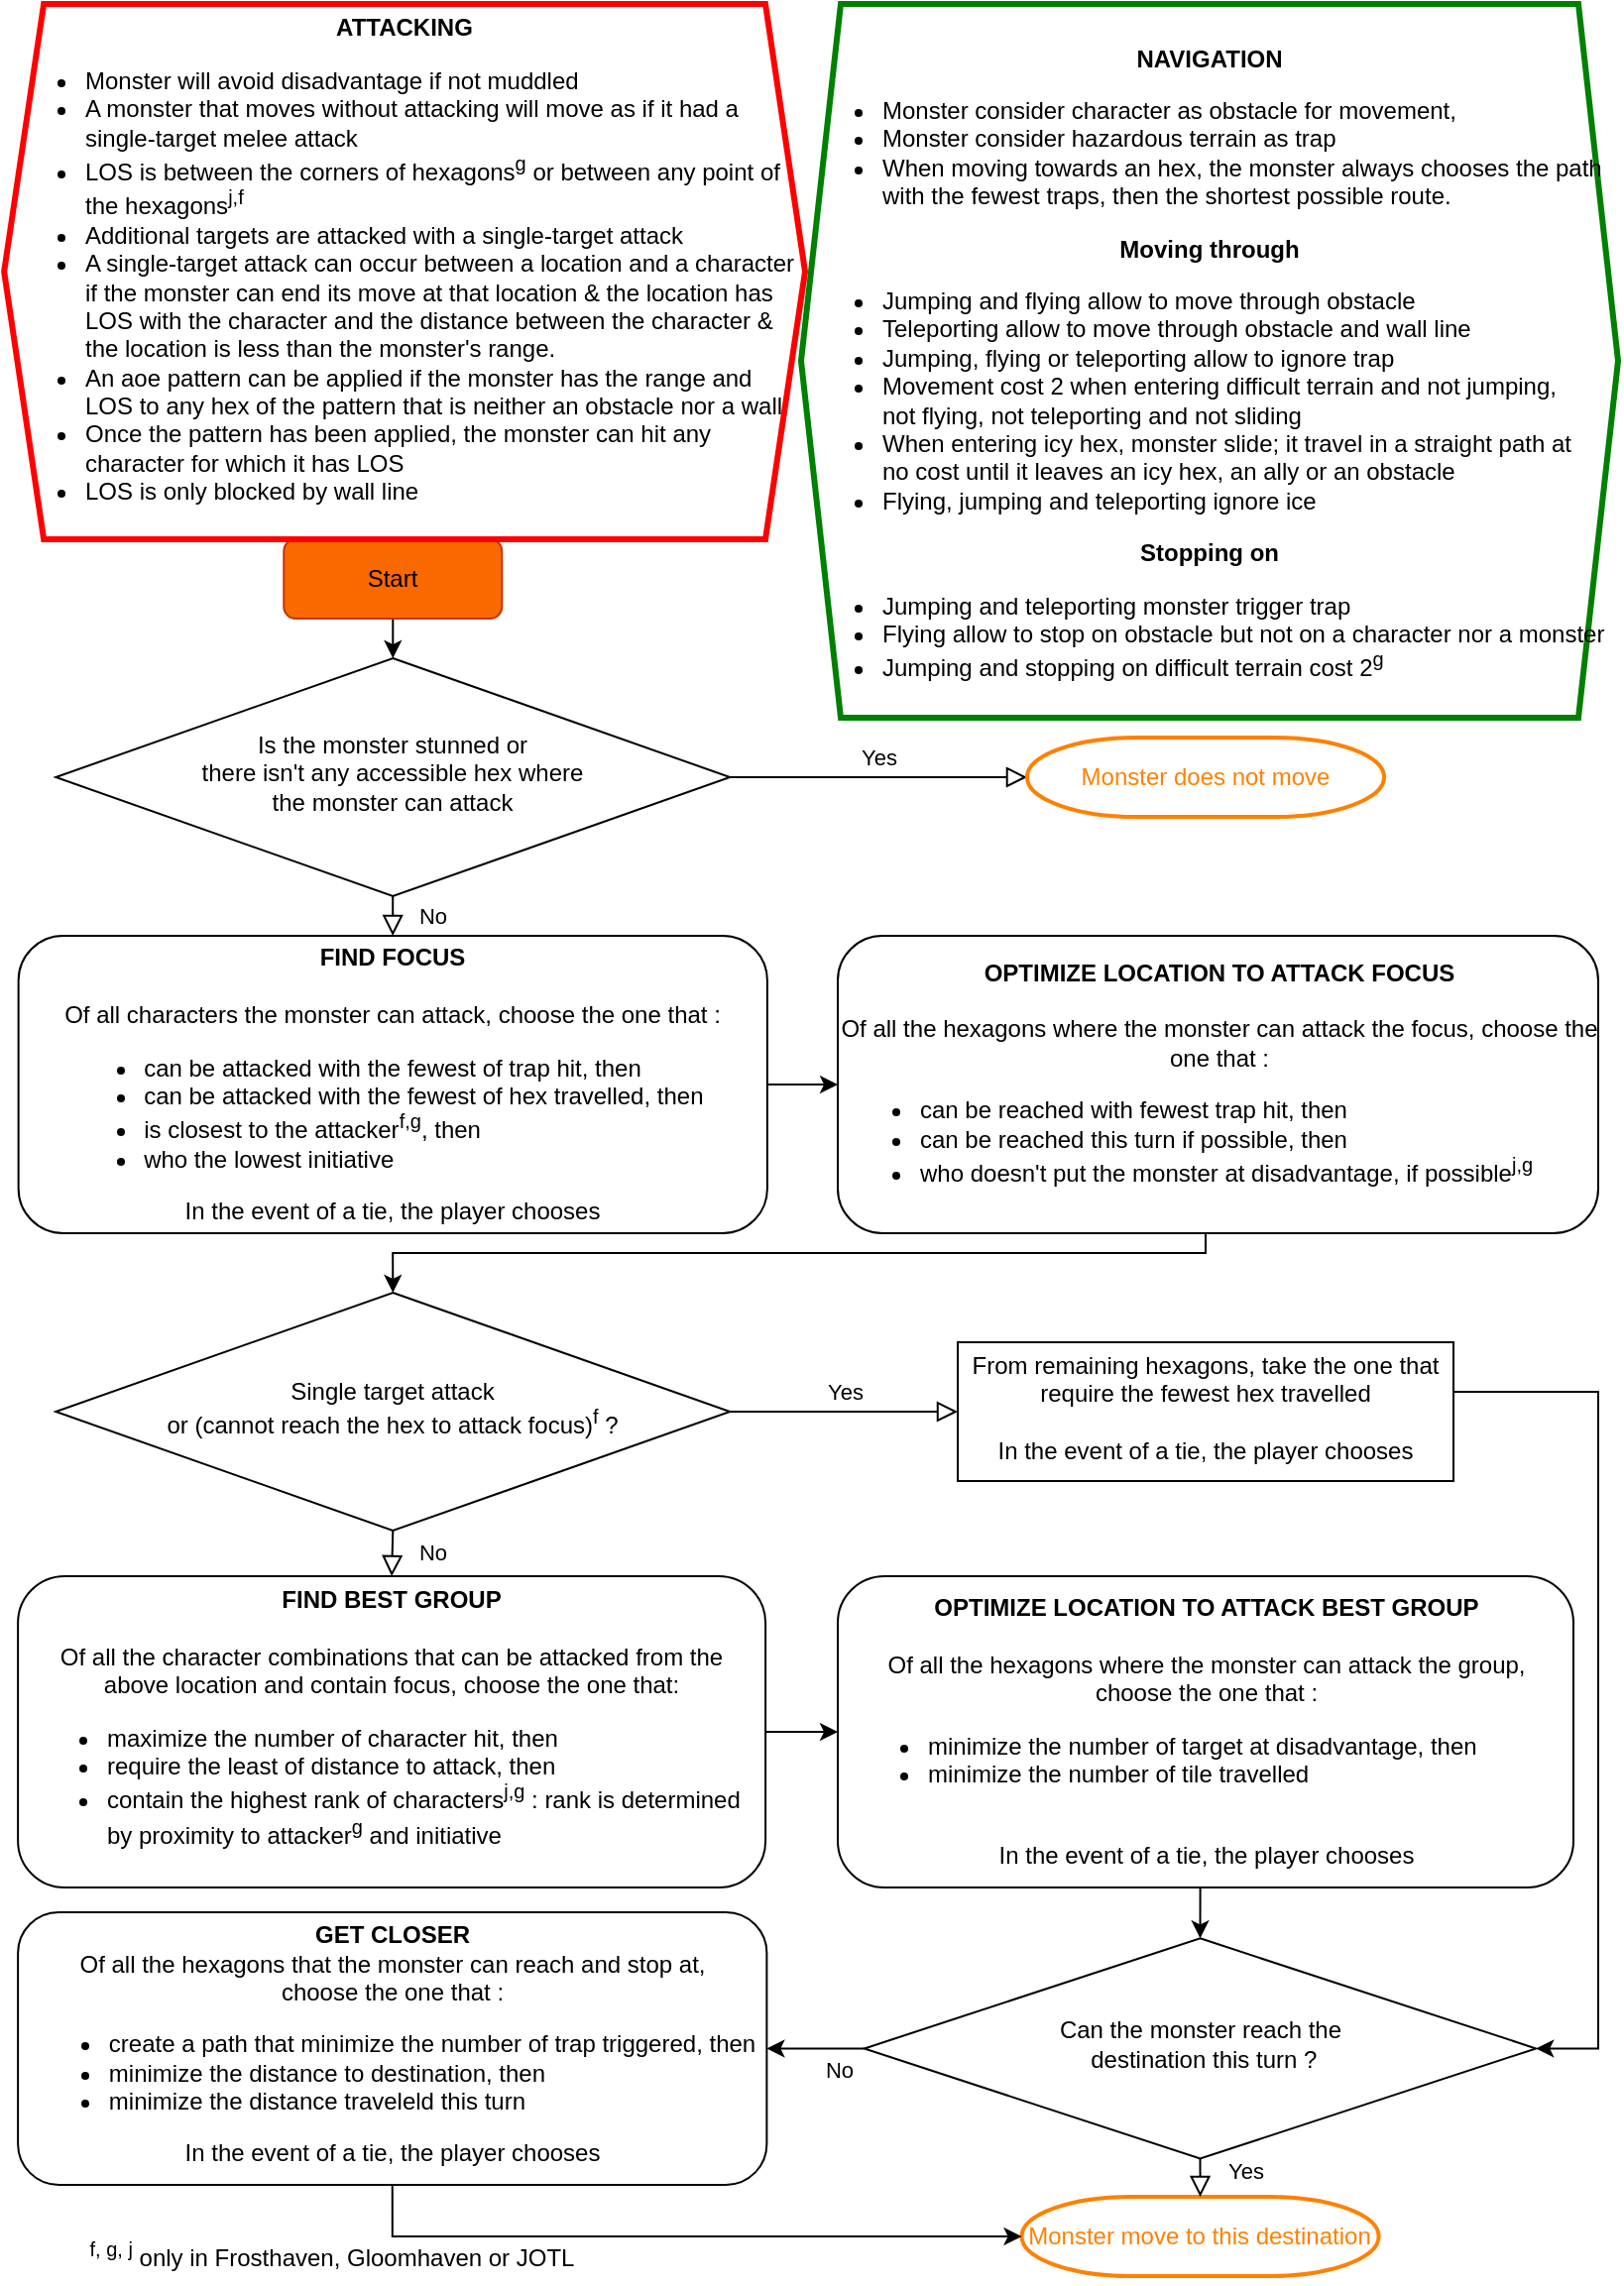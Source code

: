 <mxfile version="21.5.2" type="device">
  <diagram id="C5RBs43oDa-KdzZeNtuy" name="Page-1">
    <mxGraphModel dx="1379" dy="788" grid="1" gridSize="10" guides="1" tooltips="1" connect="1" arrows="1" fold="1" page="1" pageScale="1" pageWidth="827" pageHeight="1169" math="0" shadow="0">
      <root>
        <mxCell id="WIyWlLk6GJQsqaUBKTNV-0" />
        <mxCell id="WIyWlLk6GJQsqaUBKTNV-1" parent="WIyWlLk6GJQsqaUBKTNV-0" />
        <mxCell id="6H1x6LzymzNOAmOgsFud-10" style="edgeStyle=orthogonalEdgeStyle;rounded=0;orthogonalLoop=1;jettySize=auto;html=1;exitX=0.5;exitY=1;exitDx=0;exitDy=0;entryX=0.5;entryY=0;entryDx=0;entryDy=0;" parent="WIyWlLk6GJQsqaUBKTNV-1" source="WIyWlLk6GJQsqaUBKTNV-3" target="WIyWlLk6GJQsqaUBKTNV-6" edge="1">
          <mxGeometry relative="1" as="geometry" />
        </mxCell>
        <mxCell id="WIyWlLk6GJQsqaUBKTNV-3" value="Start" style="rounded=1;whiteSpace=wrap;html=1;fontSize=12;glass=0;strokeWidth=1;shadow=0;fillColor=#fa6800;fontColor=#000000;strokeColor=#C73500;" parent="WIyWlLk6GJQsqaUBKTNV-1" vertex="1">
          <mxGeometry x="147.14" y="280" width="110" height="40" as="geometry" />
        </mxCell>
        <mxCell id="WIyWlLk6GJQsqaUBKTNV-4" value="No" style="rounded=0;html=1;jettySize=auto;orthogonalLoop=1;fontSize=11;endArrow=block;endFill=0;endSize=8;strokeWidth=1;shadow=0;labelBackgroundColor=none;edgeStyle=orthogonalEdgeStyle;" parent="WIyWlLk6GJQsqaUBKTNV-1" source="WIyWlLk6GJQsqaUBKTNV-6" target="HYlRVXP8fHBSpNL6v8k7-2" edge="1">
          <mxGeometry x="0.011" y="20" relative="1" as="geometry">
            <mxPoint as="offset" />
          </mxGeometry>
        </mxCell>
        <mxCell id="WIyWlLk6GJQsqaUBKTNV-5" value="Yes" style="edgeStyle=orthogonalEdgeStyle;rounded=0;html=1;jettySize=auto;orthogonalLoop=1;fontSize=11;endArrow=block;endFill=0;endSize=8;strokeWidth=1;shadow=0;labelBackgroundColor=none;entryX=0;entryY=0.5;entryDx=0;entryDy=0;exitX=1;exitY=0.5;exitDx=0;exitDy=0;" parent="WIyWlLk6GJQsqaUBKTNV-1" source="WIyWlLk6GJQsqaUBKTNV-6" target="WIyWlLk6GJQsqaUBKTNV-7" edge="1">
          <mxGeometry y="10" relative="1" as="geometry">
            <mxPoint as="offset" />
            <mxPoint x="479" y="398" as="targetPoint" />
            <Array as="points">
              <mxPoint x="470" y="400" />
              <mxPoint x="470" y="400" />
            </Array>
          </mxGeometry>
        </mxCell>
        <mxCell id="WIyWlLk6GJQsqaUBKTNV-6" value="&lt;div&gt;Is the monster stunned or&lt;/div&gt;&lt;div&gt;&lt;div&gt;there isn&#39;t any accessible hex where&lt;/div&gt;&lt;div&gt;the monster can attack&lt;/div&gt;&lt;/div&gt;" style="rhombus;whiteSpace=wrap;html=1;shadow=0;fontFamily=Helvetica;fontSize=12;align=center;strokeWidth=1;spacing=6;spacingTop=-4;" parent="WIyWlLk6GJQsqaUBKTNV-1" vertex="1">
          <mxGeometry x="32.14" y="340" width="340" height="120" as="geometry" />
        </mxCell>
        <mxCell id="WIyWlLk6GJQsqaUBKTNV-7" value="&lt;font color=&quot;#ff8000&quot;&gt;Monster does not move&lt;/font&gt;" style="strokeWidth=2;html=1;shape=mxgraph.flowchart.terminator;whiteSpace=wrap;strokeColor=#ff8000;" parent="WIyWlLk6GJQsqaUBKTNV-1" vertex="1">
          <mxGeometry x="521.97" y="380" width="180.05" height="40" as="geometry" />
        </mxCell>
        <mxCell id="6H1x6LzymzNOAmOgsFud-1" style="edgeStyle=orthogonalEdgeStyle;rounded=0;orthogonalLoop=1;jettySize=auto;html=1;exitX=1;exitY=0.5;exitDx=0;exitDy=0;entryX=0;entryY=0.5;entryDx=0;entryDy=0;" parent="WIyWlLk6GJQsqaUBKTNV-1" source="HYlRVXP8fHBSpNL6v8k7-2" target="HYlRVXP8fHBSpNL6v8k7-4" edge="1">
          <mxGeometry relative="1" as="geometry" />
        </mxCell>
        <mxCell id="HYlRVXP8fHBSpNL6v8k7-2" value="&lt;div&gt;&lt;b&gt;FIND FOCUS&lt;/b&gt;&lt;br&gt;&lt;/div&gt;&lt;div&gt;&lt;br&gt;&lt;/div&gt;&lt;div&gt;Of all characters the monster can attack, choose the one that : &lt;br&gt;&lt;/div&gt;&lt;div align=&quot;left&quot;&gt;&lt;ul&gt;&lt;li&gt;can be attacked with the fewest of trap hit, then&lt;/li&gt;&lt;li&gt;can be attacked with the fewest of hex travelled, then&lt;/li&gt;&lt;li&gt;is closest to the attacker&lt;sup&gt;f,g&lt;/sup&gt;, then&lt;/li&gt;&lt;li&gt;who the lowest initiative&lt;/li&gt;&lt;/ul&gt;&lt;/div&gt;&lt;div&gt;In the event of a tie, the player chooses&lt;br&gt;&lt;/div&gt;" style="rounded=1;whiteSpace=wrap;html=1;fontSize=12;glass=0;strokeWidth=1;shadow=0;" parent="WIyWlLk6GJQsqaUBKTNV-1" vertex="1">
          <mxGeometry x="13.32" y="480" width="377.63" height="150" as="geometry" />
        </mxCell>
        <mxCell id="6H1x6LzymzNOAmOgsFud-2" style="edgeStyle=orthogonalEdgeStyle;rounded=0;orthogonalLoop=1;jettySize=auto;html=1;exitX=0.5;exitY=1;exitDx=0;exitDy=0;entryX=0.5;entryY=0;entryDx=0;entryDy=0;" parent="WIyWlLk6GJQsqaUBKTNV-1" source="HYlRVXP8fHBSpNL6v8k7-4" target="HYlRVXP8fHBSpNL6v8k7-6" edge="1">
          <mxGeometry relative="1" as="geometry">
            <Array as="points">
              <mxPoint x="612" y="623" />
              <mxPoint x="612" y="640" />
              <mxPoint x="202" y="640" />
            </Array>
          </mxGeometry>
        </mxCell>
        <mxCell id="HYlRVXP8fHBSpNL6v8k7-4" value="&lt;div&gt;&lt;b&gt;OPTIMIZE LOCATION TO ATTACK FOCUS&lt;/b&gt;&lt;br&gt;&lt;/div&gt;&lt;div&gt;&lt;br&gt;&lt;/div&gt;&lt;div&gt;Of all the hexagons where the monster can attack the focus, choose the one that :&lt;/div&gt;&lt;div align=&quot;left&quot;&gt;&lt;ul&gt;&lt;li&gt;can be reached with fewest trap hit, then&lt;/li&gt;&lt;li&gt;can be reached this turn if possible, then&lt;/li&gt;&lt;li&gt;who doesn&#39;t put the monster at disadvantage, if possible&lt;sup&gt;j,g&lt;/sup&gt;&lt;/li&gt;&lt;/ul&gt;&lt;/div&gt;" style="rounded=1;whiteSpace=wrap;html=1;fontSize=12;glass=0;strokeWidth=1;shadow=0;" parent="WIyWlLk6GJQsqaUBKTNV-1" vertex="1">
          <mxGeometry x="426.5" y="480" width="383.5" height="150" as="geometry" />
        </mxCell>
        <mxCell id="HYlRVXP8fHBSpNL6v8k7-6" value="&lt;div&gt;Single target attack &lt;br&gt;&lt;/div&gt;&lt;div&gt;or (cannot reach the hex to attack focus)&lt;sup&gt;f&lt;/sup&gt; ?&lt;/div&gt;" style="rhombus;whiteSpace=wrap;html=1;shadow=0;fontFamily=Helvetica;fontSize=12;align=center;strokeWidth=1;spacing=6;spacingTop=-4;" parent="WIyWlLk6GJQsqaUBKTNV-1" vertex="1">
          <mxGeometry x="32.14" y="660" width="340" height="120" as="geometry" />
        </mxCell>
        <mxCell id="6H1x6LzymzNOAmOgsFud-6" style="edgeStyle=orthogonalEdgeStyle;rounded=0;orthogonalLoop=1;jettySize=auto;html=1;exitX=1;exitY=0.5;exitDx=0;exitDy=0;entryX=1;entryY=0.5;entryDx=0;entryDy=0;" parent="WIyWlLk6GJQsqaUBKTNV-1" source="HYlRVXP8fHBSpNL6v8k7-8" target="HYlRVXP8fHBSpNL6v8k7-17" edge="1">
          <mxGeometry relative="1" as="geometry">
            <Array as="points">
              <mxPoint x="737" y="710" />
              <mxPoint x="810" y="710" />
              <mxPoint x="810" y="1041" />
            </Array>
          </mxGeometry>
        </mxCell>
        <mxCell id="HYlRVXP8fHBSpNL6v8k7-8" value="&lt;div&gt;From remaining hexagons, take the one that&lt;/div&gt;&lt;div&gt;require the fewest hex travelled&lt;/div&gt;&lt;div&gt;&lt;br&gt;&lt;/div&gt;&lt;div&gt;&lt;div align=&quot;center&quot;&gt;In the event of a tie, the player chooses&lt;br&gt;&lt;/div&gt;&lt;/div&gt;" style="whiteSpace=wrap;html=1;shadow=0;strokeWidth=1;spacing=6;spacingTop=-4;" parent="WIyWlLk6GJQsqaUBKTNV-1" vertex="1">
          <mxGeometry x="487" y="685" width="250" height="70" as="geometry" />
        </mxCell>
        <mxCell id="6H1x6LzymzNOAmOgsFud-11" style="edgeStyle=orthogonalEdgeStyle;rounded=0;orthogonalLoop=1;jettySize=auto;html=1;exitX=1;exitY=0.5;exitDx=0;exitDy=0;entryX=0;entryY=0.5;entryDx=0;entryDy=0;" parent="WIyWlLk6GJQsqaUBKTNV-1" source="HYlRVXP8fHBSpNL6v8k7-11" target="HYlRVXP8fHBSpNL6v8k7-14" edge="1">
          <mxGeometry relative="1" as="geometry" />
        </mxCell>
        <mxCell id="HYlRVXP8fHBSpNL6v8k7-11" value="&lt;div&gt;&lt;b&gt;FIND BEST GROUP&lt;/b&gt;&lt;br&gt;&lt;/div&gt;&lt;div&gt;&lt;br&gt;&lt;/div&gt;&lt;div&gt;Of all the character combinations that can be attacked from the above&amp;nbsp;&lt;span style=&quot;background-color: initial;&quot;&gt;location and contain focus, choose the one that:&lt;/span&gt;&lt;/div&gt;&lt;div align=&quot;left&quot;&gt;&lt;ul&gt;&lt;li&gt;maximize the number of character hit, then&lt;/li&gt;&lt;li&gt;require the least of distance to attack, then&lt;/li&gt;&lt;li&gt;contain the highest rank of characters&lt;sup&gt;j,g&lt;/sup&gt; : rank is determined by proximity to attacker&lt;sup&gt;g&lt;/sup&gt; and initiative&lt;/li&gt;&lt;/ul&gt;&lt;/div&gt;" style="whiteSpace=wrap;html=1;shadow=0;strokeWidth=1;spacing=6;spacingTop=-4;rounded=1" parent="WIyWlLk6GJQsqaUBKTNV-1" vertex="1">
          <mxGeometry x="13.06" y="803" width="377" height="157" as="geometry" />
        </mxCell>
        <mxCell id="nwu6KK1hAaGZpG1vDYlY-1" style="edgeStyle=orthogonalEdgeStyle;rounded=0;orthogonalLoop=1;jettySize=auto;html=1;exitX=0.5;exitY=1;exitDx=0;exitDy=0;entryX=0.5;entryY=0;entryDx=0;entryDy=0;" parent="WIyWlLk6GJQsqaUBKTNV-1" source="HYlRVXP8fHBSpNL6v8k7-14" target="HYlRVXP8fHBSpNL6v8k7-17" edge="1">
          <mxGeometry relative="1" as="geometry" />
        </mxCell>
        <mxCell id="HYlRVXP8fHBSpNL6v8k7-14" value="&lt;div&gt;&lt;br&gt;&lt;/div&gt;&lt;div&gt;&lt;b&gt;OPTIMIZE LOCATION TO ATTACK BEST GROUP&lt;/b&gt;&lt;br&gt;&lt;/div&gt;&lt;div&gt;&lt;br&gt;&lt;/div&gt;&lt;div&gt;&lt;div&gt;Of all the hexagons where the monster can attack the group, choose&amp;nbsp;&lt;span style=&quot;background-color: initial;&quot;&gt;the one that :&lt;/span&gt;&lt;/div&gt;&lt;/div&gt;&lt;div align=&quot;left&quot;&gt;&lt;ul&gt;&lt;li&gt;minimize the number of target at disadvantage, then&lt;/li&gt;&lt;li&gt;minimize the number of tile travelled&lt;/li&gt;&lt;/ul&gt;&lt;/div&gt;&lt;blockquote&gt;&lt;div align=&quot;left&quot;&gt;&lt;br&gt;&lt;/div&gt;&lt;div align=&quot;center&quot;&gt;In the event of a tie, the player chooses&lt;br&gt;&lt;/div&gt;&lt;/blockquote&gt;" style="whiteSpace=wrap;html=1;shadow=0;strokeWidth=1;spacing=6;spacingTop=-4;rounded=1" parent="WIyWlLk6GJQsqaUBKTNV-1" vertex="1">
          <mxGeometry x="426.5" y="803" width="371" height="157" as="geometry" />
        </mxCell>
        <mxCell id="CAe6eDNZriENMiDo3nfh-1" value="" style="edgeStyle=orthogonalEdgeStyle;rounded=0;orthogonalLoop=1;jettySize=auto;html=1;" parent="WIyWlLk6GJQsqaUBKTNV-1" source="HYlRVXP8fHBSpNL6v8k7-17" target="HYlRVXP8fHBSpNL6v8k7-24" edge="1">
          <mxGeometry relative="1" as="geometry">
            <Array as="points">
              <mxPoint x="430" y="1041" />
              <mxPoint x="430" y="1041" />
            </Array>
          </mxGeometry>
        </mxCell>
        <mxCell id="CAe6eDNZriENMiDo3nfh-2" value="No" style="edgeLabel;html=1;align=center;verticalAlign=middle;resizable=0;points=[];" parent="CAe6eDNZriENMiDo3nfh-1" vertex="1" connectable="0">
          <mxGeometry x="0.358" y="2" relative="1" as="geometry">
            <mxPoint x="20" y="8" as="offset" />
          </mxGeometry>
        </mxCell>
        <mxCell id="HYlRVXP8fHBSpNL6v8k7-17" value="&lt;div&gt;Can the monster reach the&lt;/div&gt;&lt;div&gt;&amp;nbsp;destination this turn ?&lt;/div&gt;" style="rhombus;whiteSpace=wrap;html=1;shadow=0;strokeWidth=1;spacing=6;spacingTop=-4;" parent="WIyWlLk6GJQsqaUBKTNV-1" vertex="1">
          <mxGeometry x="439.88" y="985.66" width="338.75" height="111.12" as="geometry" />
        </mxCell>
        <mxCell id="HYlRVXP8fHBSpNL6v8k7-21" value="&lt;font color=&quot;#ff8000&quot;&gt;Monster move to this destination&lt;/font&gt;" style="strokeWidth=2;html=1;shape=mxgraph.flowchart.terminator;whiteSpace=wrap;strokeColor=#ff8000;" parent="WIyWlLk6GJQsqaUBKTNV-1" vertex="1">
          <mxGeometry x="519.26" y="1116" width="180.05" height="40" as="geometry" />
        </mxCell>
        <mxCell id="6H1x6LzymzNOAmOgsFud-12" style="edgeStyle=orthogonalEdgeStyle;rounded=0;orthogonalLoop=1;jettySize=auto;html=1;exitX=0.5;exitY=1;exitDx=0;exitDy=0;entryX=0;entryY=0.5;entryDx=0;entryDy=0;" parent="WIyWlLk6GJQsqaUBKTNV-1" source="HYlRVXP8fHBSpNL6v8k7-24" target="HYlRVXP8fHBSpNL6v8k7-21" edge="1">
          <mxGeometry relative="1" as="geometry" />
        </mxCell>
        <mxCell id="HYlRVXP8fHBSpNL6v8k7-24" value="&lt;b&gt;GET CLOSER&lt;/b&gt;&lt;div&gt;Of all the hexagons that the monster can reach and stop at, &lt;br&gt;&lt;/div&gt;&lt;div&gt;choose the one that :&lt;/div&gt;&lt;div align=&quot;left&quot;&gt;&lt;ul&gt;&lt;li&gt;create a path that minimize the number of trap triggered, then&lt;/li&gt;&lt;li&gt;minimize the distance to destination, then&lt;/li&gt;&lt;li&gt;minimize the distance traveleld this turn&lt;/li&gt;&lt;/ul&gt;&lt;/div&gt;&lt;div&gt;In the event of a tie, the player chooses&lt;br&gt;&lt;/div&gt;" style="whiteSpace=wrap;html=1;shadow=0;strokeWidth=1;spacing=6;spacingTop=-4;rounded=1" parent="WIyWlLk6GJQsqaUBKTNV-1" vertex="1">
          <mxGeometry x="13.06" y="972.44" width="377.63" height="137.56" as="geometry" />
        </mxCell>
        <mxCell id="6H1x6LzymzNOAmOgsFud-4" value="Yes" style="edgeStyle=orthogonalEdgeStyle;rounded=0;html=1;jettySize=auto;orthogonalLoop=1;fontSize=11;endArrow=block;endFill=0;endSize=8;strokeWidth=1;shadow=0;labelBackgroundColor=none;entryX=0;entryY=0.5;entryDx=0;entryDy=0;exitX=1;exitY=0.5;exitDx=0;exitDy=0;" parent="WIyWlLk6GJQsqaUBKTNV-1" source="HYlRVXP8fHBSpNL6v8k7-6" target="HYlRVXP8fHBSpNL6v8k7-8" edge="1">
          <mxGeometry y="10" relative="1" as="geometry">
            <mxPoint as="offset" />
            <mxPoint x="519" y="393" as="targetPoint" />
            <mxPoint x="389" y="393" as="sourcePoint" />
          </mxGeometry>
        </mxCell>
        <mxCell id="6H1x6LzymzNOAmOgsFud-7" value="Yes" style="edgeStyle=orthogonalEdgeStyle;rounded=0;html=1;jettySize=auto;orthogonalLoop=1;fontSize=11;endArrow=block;endFill=0;endSize=8;strokeWidth=1;shadow=0;labelBackgroundColor=none;entryX=0.5;entryY=0;entryDx=0;entryDy=0;exitX=0.5;exitY=1;exitDx=0;exitDy=0;" parent="WIyWlLk6GJQsqaUBKTNV-1" source="HYlRVXP8fHBSpNL6v8k7-17" target="HYlRVXP8fHBSpNL6v8k7-21" edge="1">
          <mxGeometry x="-0.333" y="23" relative="1" as="geometry">
            <mxPoint as="offset" />
            <mxPoint x="552" y="715" as="targetPoint" />
            <mxPoint x="389" y="715" as="sourcePoint" />
          </mxGeometry>
        </mxCell>
        <mxCell id="6H1x6LzymzNOAmOgsFud-17" value="No" style="rounded=0;html=1;jettySize=auto;orthogonalLoop=1;fontSize=11;endArrow=block;endFill=0;endSize=8;strokeWidth=1;shadow=0;labelBackgroundColor=none;edgeStyle=orthogonalEdgeStyle;exitX=0.5;exitY=1;exitDx=0;exitDy=0;entryX=0.5;entryY=0;entryDx=0;entryDy=0;" parent="WIyWlLk6GJQsqaUBKTNV-1" source="HYlRVXP8fHBSpNL6v8k7-6" target="HYlRVXP8fHBSpNL6v8k7-11" edge="1">
          <mxGeometry x="0.011" y="20" relative="1" as="geometry">
            <mxPoint as="offset" />
            <mxPoint x="201.28" y="773" as="sourcePoint" />
            <mxPoint x="201.28" y="803" as="targetPoint" />
          </mxGeometry>
        </mxCell>
        <mxCell id="6H1x6LzymzNOAmOgsFud-19" value="&lt;br&gt;&lt;div&gt;&lt;b&gt;NAVIGATION&lt;/b&gt;&lt;/div&gt;&lt;div align=&quot;left&quot;&gt;&lt;ul&gt;&lt;li&gt;Monster consider character as obstacle for movement,&lt;/li&gt;&lt;li&gt;Monster consider hazardous terrain as trap&lt;/li&gt;&lt;li&gt;When moving towards an hex, the monster always chooses the path with the fewest traps, then the shortest possible route.&lt;/li&gt;&lt;/ul&gt;&lt;/div&gt;&lt;div&gt;&lt;b&gt;Moving through&lt;/b&gt;&lt;div&gt;&lt;div align=&quot;left&quot;&gt;&lt;ul&gt;&lt;li&gt;Jumping and flying allow to move through obstacle&lt;/li&gt;&lt;li&gt;Teleporting allow to move through obstacle and wall line&lt;/li&gt;&lt;li&gt;Jumping, flying or teleporting allow to ignore trap&lt;/li&gt;&lt;li&gt;Movement cost 2 when entering difficult terrain and not jumping,&amp;nbsp;&amp;nbsp;&amp;nbsp;&amp;nbsp;&amp;nbsp;&amp;nbsp; not flying, not teleporting and not sliding&lt;/li&gt;&lt;li&gt;When entering icy hex, monster slide; it travel in a straight path at&amp;nbsp;&amp;nbsp; &amp;nbsp; no cost until it leaves an icy hex, an ally or an obstacle&lt;/li&gt;&lt;li&gt;Flying, jumping and teleporting ignore ice&lt;/li&gt;&lt;/ul&gt;&lt;/div&gt;&lt;div&gt;&lt;div align=&quot;center&quot;&gt;&lt;b&gt;Stopping on&lt;/b&gt;&lt;/div&gt;&lt;div align=&quot;left&quot;&gt;&lt;ul&gt;&lt;li&gt;Jumping and teleporting monster trigger trap&lt;/li&gt;&lt;li&gt;Flying allow to stop on obstacle but not on a character nor a monster&lt;br&gt;&lt;/li&gt;&lt;li&gt;Jumping and stopping on difficult terrain cost 2&lt;sup&gt;g&lt;/sup&gt;&lt;/li&gt;&lt;/ul&gt;&lt;/div&gt;&lt;/div&gt;&lt;/div&gt;&lt;/div&gt;" style="shape=hexagon;perimeter=hexagonPerimeter2;whiteSpace=wrap;html=1;fixedSize=1;strokeColor=#008000;strokeWidth=3;" parent="WIyWlLk6GJQsqaUBKTNV-1" vertex="1">
          <mxGeometry x="408" y="10" width="412" height="360" as="geometry" />
        </mxCell>
        <mxCell id="6H1x6LzymzNOAmOgsFud-20" value="&lt;div&gt;&lt;b&gt;ATTACKING&lt;/b&gt;&lt;/div&gt;&lt;div align=&quot;left&quot;&gt;&lt;ul&gt;&lt;li&gt;&lt;div&gt;Monster will avoid disadvantage if not muddled&lt;/div&gt;&lt;/li&gt;&lt;li&gt;&lt;div&gt;A monster that moves without attacking will move as if it had a single-target melee attack&lt;/div&gt;&lt;/li&gt;&lt;li&gt;&lt;div&gt;LOS is between the corners of hexagons&lt;sup&gt;g&lt;/sup&gt; or between any point of the hexagons&lt;sup&gt;j,f&lt;/sup&gt;&lt;/div&gt;&lt;/li&gt;&lt;li&gt;Additional targets are attacked with a single-target attack&lt;/li&gt;&lt;li&gt;A single-target attack can occur between a location and a character if the monster can end its move at that location &amp;amp; the location has LOS with the character and the distance between the character &amp;amp; the location is less than the monster&#39;s range.&lt;/li&gt;&lt;li&gt;An aoe pattern can be applied if the monster has the range and&amp;nbsp; &amp;nbsp; LOS to any hex of the pattern that is neither an obstacle nor a wall&lt;/li&gt;&lt;li&gt;Once the pattern has been applied, the monster can hit any character for which it has LOS&lt;/li&gt;&lt;li&gt;LOS is only blocked by wall line&lt;/li&gt;&lt;/ul&gt;&lt;/div&gt;" style="shape=hexagon;perimeter=hexagonPerimeter2;whiteSpace=wrap;html=1;fixedSize=1;strokeColor=#ff0000;strokeWidth=3;" parent="WIyWlLk6GJQsqaUBKTNV-1" vertex="1">
          <mxGeometry x="6.07" y="10" width="403.93" height="270" as="geometry" />
        </mxCell>
        <mxCell id="6H1x6LzymzNOAmOgsFud-25" value="&lt;sup&gt;f, g, j&lt;/sup&gt; only in Frosthaven, Gloomhaven or JOTL " style="text;html=1;strokeColor=none;fillColor=none;align=center;verticalAlign=middle;whiteSpace=wrap;rounded=0;" parent="WIyWlLk6GJQsqaUBKTNV-1" vertex="1">
          <mxGeometry x="13.06" y="1130" width="316.68" height="30" as="geometry" />
        </mxCell>
      </root>
    </mxGraphModel>
  </diagram>
</mxfile>
